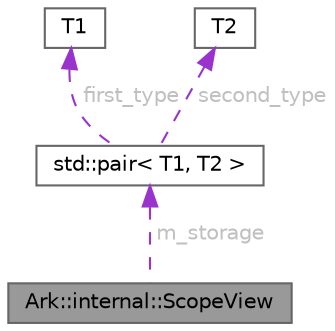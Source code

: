 digraph "Ark::internal::ScopeView"
{
 // INTERACTIVE_SVG=YES
 // LATEX_PDF_SIZE
  bgcolor="transparent";
  edge [fontname=Helvetica,fontsize=10,labelfontname=Helvetica,labelfontsize=10];
  node [fontname=Helvetica,fontsize=10,shape=box,height=0.2,width=0.4];
  Node1 [id="Node000001",label="Ark::internal::ScopeView",height=0.2,width=0.4,color="gray40", fillcolor="grey60", style="filled", fontcolor="black",tooltip="A class to handle the VM scope more efficiently."];
  Node2 -> Node1 [id="edge1_Node000001_Node000002",dir="back",color="darkorchid3",style="dashed",tooltip=" ",label=" m_storage",fontcolor="grey" ];
  Node2 [id="Node000002",label="std::pair\< T1, T2 \>",height=0.2,width=0.4,color="gray40", fillcolor="white", style="filled",tooltip=" "];
  Node3 -> Node2 [id="edge2_Node000002_Node000003",dir="back",color="darkorchid3",style="dashed",tooltip=" ",label=" first_type",fontcolor="grey" ];
  Node3 [id="Node000003",label="T1",height=0.2,width=0.4,color="gray40", fillcolor="white", style="filled",tooltip=" "];
  Node4 -> Node2 [id="edge3_Node000002_Node000004",dir="back",color="darkorchid3",style="dashed",tooltip=" ",label=" second_type",fontcolor="grey" ];
  Node4 [id="Node000004",label="T2",height=0.2,width=0.4,color="gray40", fillcolor="white", style="filled",tooltip=" "];
}
